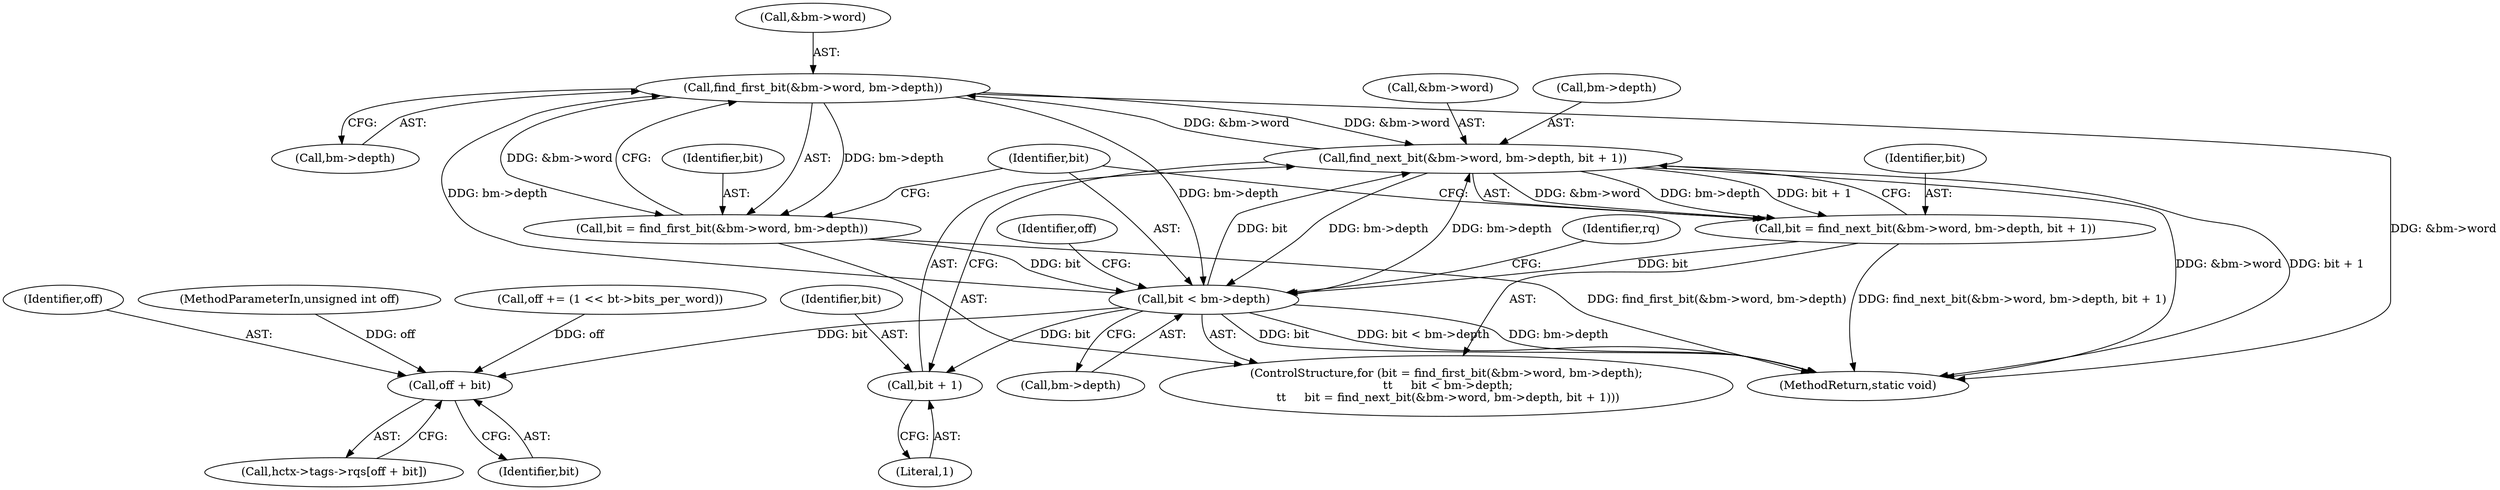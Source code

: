 digraph "0_linux_0048b4837affd153897ed1222283492070027aa9_1@pointer" {
"1000135" [label="(Call,find_first_bit(&bm->word, bm->depth))"];
"1000150" [label="(Call,find_next_bit(&bm->word, bm->depth, bit + 1))"];
"1000135" [label="(Call,find_first_bit(&bm->word, bm->depth))"];
"1000143" [label="(Call,bit < bm->depth)"];
"1000133" [label="(Call,bit = find_first_bit(&bm->word, bm->depth))"];
"1000148" [label="(Call,bit = find_next_bit(&bm->word, bm->depth, bit + 1))"];
"1000158" [label="(Call,bit + 1)"];
"1000170" [label="(Call,off + bit)"];
"1000158" [label="(Call,bit + 1)"];
"1000172" [label="(Identifier,bit)"];
"1000163" [label="(Identifier,rq)"];
"1000187" [label="(Identifier,off)"];
"1000193" [label="(MethodReturn,static void)"];
"1000150" [label="(Call,find_next_bit(&bm->word, bm->depth, bit + 1))"];
"1000144" [label="(Identifier,bit)"];
"1000149" [label="(Identifier,bit)"];
"1000143" [label="(Call,bit < bm->depth)"];
"1000155" [label="(Call,bm->depth)"];
"1000171" [label="(Identifier,off)"];
"1000151" [label="(Call,&bm->word)"];
"1000134" [label="(Identifier,bit)"];
"1000140" [label="(Call,bm->depth)"];
"1000135" [label="(Call,find_first_bit(&bm->word, bm->depth))"];
"1000133" [label="(Call,bit = find_first_bit(&bm->word, bm->depth))"];
"1000159" [label="(Identifier,bit)"];
"1000103" [label="(MethodParameterIn,unsigned int off)"];
"1000170" [label="(Call,off + bit)"];
"1000186" [label="(Call,off += (1 << bt->bits_per_word))"];
"1000136" [label="(Call,&bm->word)"];
"1000164" [label="(Call,hctx->tags->rqs[off + bit])"];
"1000148" [label="(Call,bit = find_next_bit(&bm->word, bm->depth, bit + 1))"];
"1000145" [label="(Call,bm->depth)"];
"1000132" [label="(ControlStructure,for (bit = find_first_bit(&bm->word, bm->depth);\n \t\t     bit < bm->depth;\n \t\t     bit = find_next_bit(&bm->word, bm->depth, bit + 1)))"];
"1000160" [label="(Literal,1)"];
"1000135" -> "1000133"  [label="AST: "];
"1000135" -> "1000140"  [label="CFG: "];
"1000136" -> "1000135"  [label="AST: "];
"1000140" -> "1000135"  [label="AST: "];
"1000133" -> "1000135"  [label="CFG: "];
"1000135" -> "1000193"  [label="DDG: &bm->word"];
"1000135" -> "1000133"  [label="DDG: &bm->word"];
"1000135" -> "1000133"  [label="DDG: bm->depth"];
"1000150" -> "1000135"  [label="DDG: &bm->word"];
"1000143" -> "1000135"  [label="DDG: bm->depth"];
"1000135" -> "1000143"  [label="DDG: bm->depth"];
"1000135" -> "1000150"  [label="DDG: &bm->word"];
"1000150" -> "1000148"  [label="AST: "];
"1000150" -> "1000158"  [label="CFG: "];
"1000151" -> "1000150"  [label="AST: "];
"1000155" -> "1000150"  [label="AST: "];
"1000158" -> "1000150"  [label="AST: "];
"1000148" -> "1000150"  [label="CFG: "];
"1000150" -> "1000193"  [label="DDG: &bm->word"];
"1000150" -> "1000193"  [label="DDG: bit + 1"];
"1000150" -> "1000143"  [label="DDG: bm->depth"];
"1000150" -> "1000148"  [label="DDG: &bm->word"];
"1000150" -> "1000148"  [label="DDG: bm->depth"];
"1000150" -> "1000148"  [label="DDG: bit + 1"];
"1000143" -> "1000150"  [label="DDG: bm->depth"];
"1000143" -> "1000150"  [label="DDG: bit"];
"1000143" -> "1000132"  [label="AST: "];
"1000143" -> "1000145"  [label="CFG: "];
"1000144" -> "1000143"  [label="AST: "];
"1000145" -> "1000143"  [label="AST: "];
"1000163" -> "1000143"  [label="CFG: "];
"1000187" -> "1000143"  [label="CFG: "];
"1000143" -> "1000193"  [label="DDG: bit"];
"1000143" -> "1000193"  [label="DDG: bit < bm->depth"];
"1000143" -> "1000193"  [label="DDG: bm->depth"];
"1000133" -> "1000143"  [label="DDG: bit"];
"1000148" -> "1000143"  [label="DDG: bit"];
"1000143" -> "1000158"  [label="DDG: bit"];
"1000143" -> "1000170"  [label="DDG: bit"];
"1000133" -> "1000132"  [label="AST: "];
"1000134" -> "1000133"  [label="AST: "];
"1000144" -> "1000133"  [label="CFG: "];
"1000133" -> "1000193"  [label="DDG: find_first_bit(&bm->word, bm->depth)"];
"1000148" -> "1000132"  [label="AST: "];
"1000149" -> "1000148"  [label="AST: "];
"1000144" -> "1000148"  [label="CFG: "];
"1000148" -> "1000193"  [label="DDG: find_next_bit(&bm->word, bm->depth, bit + 1)"];
"1000158" -> "1000160"  [label="CFG: "];
"1000159" -> "1000158"  [label="AST: "];
"1000160" -> "1000158"  [label="AST: "];
"1000170" -> "1000164"  [label="AST: "];
"1000170" -> "1000172"  [label="CFG: "];
"1000171" -> "1000170"  [label="AST: "];
"1000172" -> "1000170"  [label="AST: "];
"1000164" -> "1000170"  [label="CFG: "];
"1000186" -> "1000170"  [label="DDG: off"];
"1000103" -> "1000170"  [label="DDG: off"];
}
